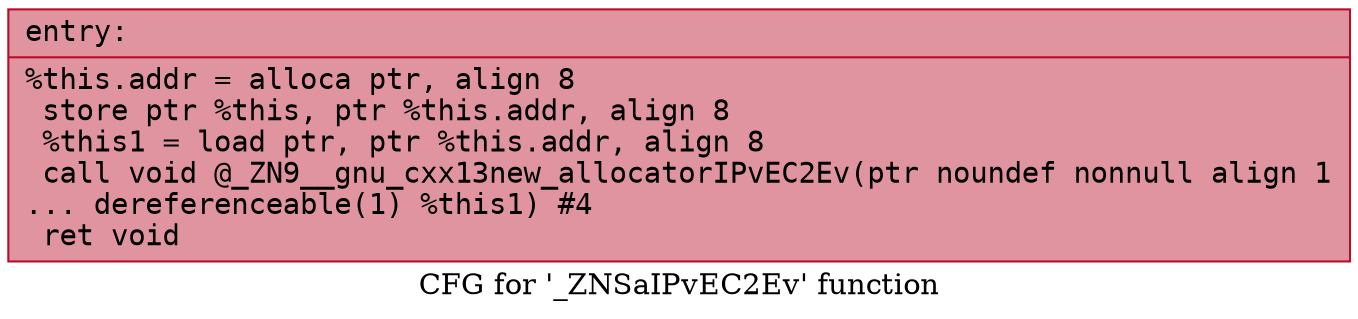 digraph "CFG for '_ZNSaIPvEC2Ev' function" {
	label="CFG for '_ZNSaIPvEC2Ev' function";

	Node0x56285ac6c960 [shape=record,color="#b70d28ff", style=filled, fillcolor="#b70d2870" fontname="Courier",label="{entry:\l|  %this.addr = alloca ptr, align 8\l  store ptr %this, ptr %this.addr, align 8\l  %this1 = load ptr, ptr %this.addr, align 8\l  call void @_ZN9__gnu_cxx13new_allocatorIPvEC2Ev(ptr noundef nonnull align 1\l... dereferenceable(1) %this1) #4\l  ret void\l}"];
}

